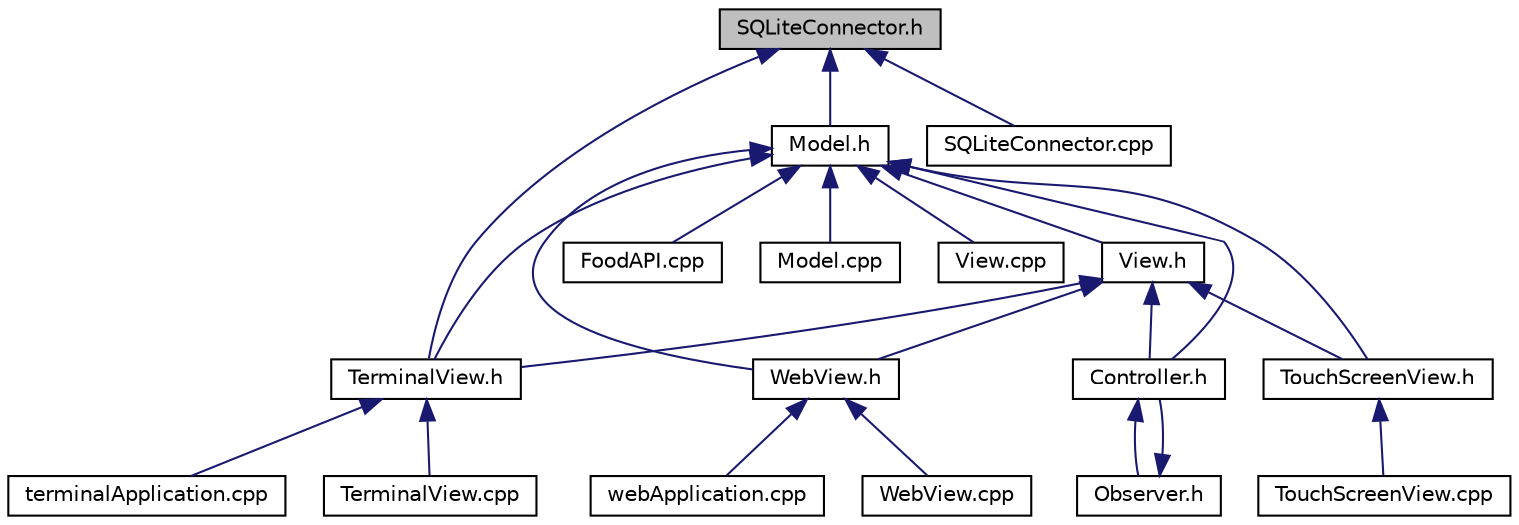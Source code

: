 digraph "SQLiteConnector.h"
{
 // LATEX_PDF_SIZE
  edge [fontname="Helvetica",fontsize="10",labelfontname="Helvetica",labelfontsize="10"];
  node [fontname="Helvetica",fontsize="10",shape=record];
  Node1 [label="SQLiteConnector.h",height=0.2,width=0.4,color="black", fillcolor="grey75", style="filled", fontcolor="black",tooltip="SQLiteConnector header file. This file contains the defintions for the SQLiteConnector class...."];
  Node1 -> Node2 [dir="back",color="midnightblue",fontsize="10",style="solid"];
  Node2 [label="Model.h",height=0.2,width=0.4,color="black", fillcolor="white", style="filled",URL="$Model_8h.html",tooltip="Model header file. Contains the defininitions for the Model Class. The model is used as a middleman b..."];
  Node2 -> Node3 [dir="back",color="midnightblue",fontsize="10",style="solid"];
  Node3 [label="Controller.h",height=0.2,width=0.4,color="black", fillcolor="white", style="filled",URL="$Controller_8h_source.html",tooltip=" "];
  Node3 -> Node4 [dir="back",color="midnightblue",fontsize="10",style="solid"];
  Node4 [label="Observer.h",height=0.2,width=0.4,color="black", fillcolor="white", style="filled",URL="$Observer_8h_source.html",tooltip=" "];
  Node4 -> Node3 [dir="back",color="midnightblue",fontsize="10",style="solid"];
  Node2 -> Node5 [dir="back",color="midnightblue",fontsize="10",style="solid"];
  Node5 [label="View.h",height=0.2,width=0.4,color="black", fillcolor="white", style="filled",URL="$View_8h.html",tooltip="View is an abstract class meant to be inherited by derived view classes."];
  Node5 -> Node3 [dir="back",color="midnightblue",fontsize="10",style="solid"];
  Node5 -> Node6 [dir="back",color="midnightblue",fontsize="10",style="solid"];
  Node6 [label="TerminalView.h",height=0.2,width=0.4,color="black", fillcolor="white", style="filled",URL="$TerminalView_8h.html",tooltip="TerminalView header file. This file contains the definitions for the terminal view class...."];
  Node6 -> Node7 [dir="back",color="midnightblue",fontsize="10",style="solid"];
  Node7 [label="terminalApplication.cpp",height=0.2,width=0.4,color="black", fillcolor="white", style="filled",URL="$terminalApplication_8cpp.html",tooltip="terminalApplication program. This program will be the launcher for the terminal app...."];
  Node6 -> Node8 [dir="back",color="midnightblue",fontsize="10",style="solid"];
  Node8 [label="TerminalView.cpp",height=0.2,width=0.4,color="black", fillcolor="white", style="filled",URL="$TerminalView_8cpp.html",tooltip="TerminalView program. This cpp file contains the implemntation of the terminalView class It will make..."];
  Node5 -> Node9 [dir="back",color="midnightblue",fontsize="10",style="solid"];
  Node9 [label="TouchScreenView.h",height=0.2,width=0.4,color="black", fillcolor="white", style="filled",URL="$TouchScreenView_8h.html",tooltip="TouchScreenView class builds a GUI for users to interact with the Freshcipes recipe and stock managem..."];
  Node9 -> Node10 [dir="back",color="midnightblue",fontsize="10",style="solid"];
  Node10 [label="TouchScreenView.cpp",height=0.2,width=0.4,color="black", fillcolor="white", style="filled",URL="$TouchScreenView_8cpp.html",tooltip="TouchScreenView class builds a GUI for users to interact with the Freshcipes recipe and stock managem..."];
  Node5 -> Node11 [dir="back",color="midnightblue",fontsize="10",style="solid"];
  Node11 [label="WebView.h",height=0.2,width=0.4,color="black", fillcolor="white", style="filled",URL="$WebView_8h.html",tooltip="WebView header file - this class builds a GUI for users to interact with the Freshcipes recipe and st..."];
  Node11 -> Node12 [dir="back",color="midnightblue",fontsize="10",style="solid"];
  Node12 [label="webApplication.cpp",height=0.2,width=0.4,color="black", fillcolor="white", style="filled",URL="$webApplication_8cpp.html",tooltip="webApplication runs an application that launches the Wt webserver and Wt web application and links it..."];
  Node11 -> Node13 [dir="back",color="midnightblue",fontsize="10",style="solid"];
  Node13 [label="WebView.cpp",height=0.2,width=0.4,color="black", fillcolor="white", style="filled",URL="$WebView_8cpp.html",tooltip="WebView class builds a GUI for users to interact with the Freshcipes recipe and stock management appl..."];
  Node2 -> Node14 [dir="back",color="midnightblue",fontsize="10",style="solid"];
  Node14 [label="FoodAPI.cpp",height=0.2,width=0.4,color="black", fillcolor="white", style="filled",URL="$FoodAPI_8cpp.html",tooltip="FoodAPI program file. Contains the implementation for FoodAPI class. Used to communicate with Spoonac..."];
  Node2 -> Node15 [dir="back",color="midnightblue",fontsize="10",style="solid"];
  Node15 [label="Model.cpp",height=0.2,width=0.4,color="black", fillcolor="white", style="filled",URL="$Model_8cpp.html",tooltip="Model program file. Contains the implementations for the Model Class. The model is used as a middlema..."];
  Node2 -> Node6 [dir="back",color="midnightblue",fontsize="10",style="solid"];
  Node2 -> Node9 [dir="back",color="midnightblue",fontsize="10",style="solid"];
  Node2 -> Node16 [dir="back",color="midnightblue",fontsize="10",style="solid"];
  Node16 [label="View.cpp",height=0.2,width=0.4,color="black", fillcolor="white", style="filled",URL="$View_8cpp.html",tooltip="View is an abstract class meant to be inherited by derived view classes."];
  Node2 -> Node11 [dir="back",color="midnightblue",fontsize="10",style="solid"];
  Node1 -> Node17 [dir="back",color="midnightblue",fontsize="10",style="solid"];
  Node17 [label="SQLiteConnector.cpp",height=0.2,width=0.4,color="black", fillcolor="white", style="filled",URL="$SQLiteConnector_8cpp.html",tooltip="SQLiteConnector program file. This file contains the implementation for the SQLiteConnector class...."];
  Node1 -> Node6 [dir="back",color="midnightblue",fontsize="10",style="solid"];
}
